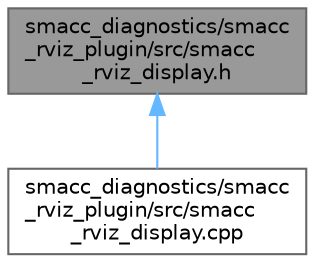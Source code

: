 digraph "smacc_diagnostics/smacc_rviz_plugin/src/smacc_rviz_display.h"
{
 // LATEX_PDF_SIZE
  bgcolor="transparent";
  edge [fontname=Helvetica,fontsize=10,labelfontname=Helvetica,labelfontsize=10];
  node [fontname=Helvetica,fontsize=10,shape=box,height=0.2,width=0.4];
  Node1 [label="smacc_diagnostics/smacc\l_rviz_plugin/src/smacc\l_rviz_display.h",height=0.2,width=0.4,color="gray40", fillcolor="grey60", style="filled", fontcolor="black",tooltip=" "];
  Node1 -> Node2 [dir="back",color="steelblue1",style="solid"];
  Node2 [label="smacc_diagnostics/smacc\l_rviz_plugin/src/smacc\l_rviz_display.cpp",height=0.2,width=0.4,color="grey40", fillcolor="white", style="filled",URL="$smacc__rviz__display_8cpp.html",tooltip=" "];
}
